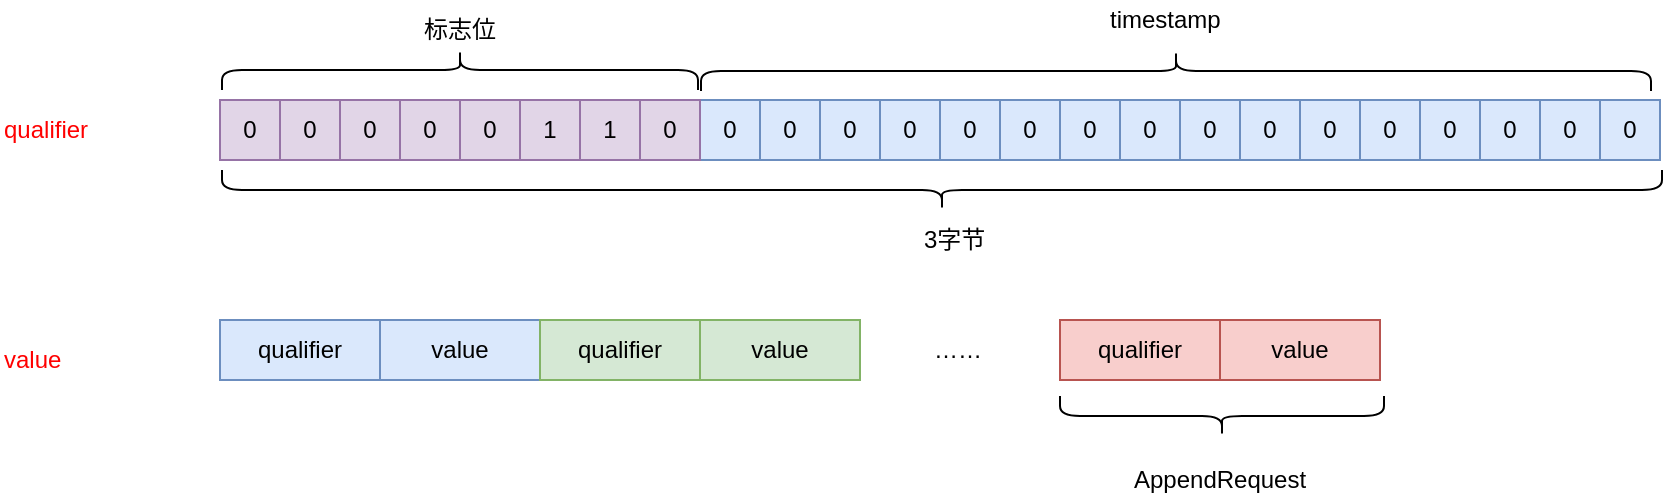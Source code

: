 <mxfile version="12.2.2" type="device" pages="1"><diagram id="lmLpxooNYZdakOlIg36c" name="Page-1"><mxGraphModel dx="1933" dy="755" grid="1" gridSize="10" guides="1" tooltips="1" connect="1" arrows="1" fold="1" page="1" pageScale="1" pageWidth="827" pageHeight="1169" math="0" shadow="0"><root><mxCell id="0"/><mxCell id="1" parent="0"/><mxCell id="LcudDV1RhLt-MSfFCOnR-1" value="0" style="rounded=0;whiteSpace=wrap;html=1;fillColor=#dae8fc;strokeColor=#6c8ebf;" vertex="1" parent="1"><mxGeometry x="80" y="250" width="30" height="30" as="geometry"/></mxCell><mxCell id="LcudDV1RhLt-MSfFCOnR-2" value="0" style="rounded=0;whiteSpace=wrap;html=1;fillColor=#dae8fc;strokeColor=#6c8ebf;" vertex="1" parent="1"><mxGeometry x="110" y="250" width="30" height="30" as="geometry"/></mxCell><mxCell id="LcudDV1RhLt-MSfFCOnR-3" value="0" style="rounded=0;whiteSpace=wrap;html=1;fillColor=#dae8fc;strokeColor=#6c8ebf;" vertex="1" parent="1"><mxGeometry x="140" y="250" width="30" height="30" as="geometry"/></mxCell><mxCell id="LcudDV1RhLt-MSfFCOnR-4" value="0" style="rounded=0;whiteSpace=wrap;html=1;fillColor=#dae8fc;strokeColor=#6c8ebf;" vertex="1" parent="1"><mxGeometry x="170" y="250" width="30" height="30" as="geometry"/></mxCell><mxCell id="LcudDV1RhLt-MSfFCOnR-5" value="0" style="rounded=0;whiteSpace=wrap;html=1;fillColor=#dae8fc;strokeColor=#6c8ebf;" vertex="1" parent="1"><mxGeometry x="200" y="250" width="30" height="30" as="geometry"/></mxCell><mxCell id="LcudDV1RhLt-MSfFCOnR-6" value="0" style="rounded=0;whiteSpace=wrap;html=1;fillColor=#dae8fc;strokeColor=#6c8ebf;" vertex="1" parent="1"><mxGeometry x="230" y="250" width="30" height="30" as="geometry"/></mxCell><mxCell id="LcudDV1RhLt-MSfFCOnR-7" value="0" style="rounded=0;whiteSpace=wrap;html=1;fillColor=#dae8fc;strokeColor=#6c8ebf;" vertex="1" parent="1"><mxGeometry x="260" y="250" width="30" height="30" as="geometry"/></mxCell><mxCell id="LcudDV1RhLt-MSfFCOnR-8" value="0" style="rounded=0;whiteSpace=wrap;html=1;fillColor=#dae8fc;strokeColor=#6c8ebf;" vertex="1" parent="1"><mxGeometry x="290" y="250" width="30" height="30" as="geometry"/></mxCell><mxCell id="LcudDV1RhLt-MSfFCOnR-9" value="0" style="rounded=0;whiteSpace=wrap;html=1;fillColor=#dae8fc;strokeColor=#6c8ebf;" vertex="1" parent="1"><mxGeometry x="320" y="250" width="30" height="30" as="geometry"/></mxCell><mxCell id="LcudDV1RhLt-MSfFCOnR-10" value="0" style="rounded=0;whiteSpace=wrap;html=1;fillColor=#dae8fc;strokeColor=#6c8ebf;" vertex="1" parent="1"><mxGeometry x="350" y="250" width="30" height="30" as="geometry"/></mxCell><mxCell id="LcudDV1RhLt-MSfFCOnR-11" value="0" style="rounded=0;whiteSpace=wrap;html=1;fillColor=#dae8fc;strokeColor=#6c8ebf;" vertex="1" parent="1"><mxGeometry x="380" y="250" width="30" height="30" as="geometry"/></mxCell><mxCell id="LcudDV1RhLt-MSfFCOnR-12" value="0" style="rounded=0;whiteSpace=wrap;html=1;fillColor=#dae8fc;strokeColor=#6c8ebf;" vertex="1" parent="1"><mxGeometry x="410" y="250" width="30" height="30" as="geometry"/></mxCell><mxCell id="LcudDV1RhLt-MSfFCOnR-13" value="0" style="rounded=0;whiteSpace=wrap;html=1;fillColor=#dae8fc;strokeColor=#6c8ebf;" vertex="1" parent="1"><mxGeometry x="440" y="250" width="30" height="30" as="geometry"/></mxCell><mxCell id="LcudDV1RhLt-MSfFCOnR-14" value="0" style="rounded=0;whiteSpace=wrap;html=1;fillColor=#dae8fc;strokeColor=#6c8ebf;" vertex="1" parent="1"><mxGeometry x="500" y="250" width="30" height="30" as="geometry"/></mxCell><mxCell id="LcudDV1RhLt-MSfFCOnR-15" value="0" style="rounded=0;whiteSpace=wrap;html=1;fillColor=#dae8fc;strokeColor=#6c8ebf;" vertex="1" parent="1"><mxGeometry x="530" y="250" width="30" height="30" as="geometry"/></mxCell><mxCell id="LcudDV1RhLt-MSfFCOnR-16" value="0" style="rounded=0;whiteSpace=wrap;html=1;fillColor=#dae8fc;strokeColor=#6c8ebf;" vertex="1" parent="1"><mxGeometry x="470" y="250" width="30" height="30" as="geometry"/></mxCell><mxCell id="LcudDV1RhLt-MSfFCOnR-49" value="qualifier" style="text;html=1;resizable=0;points=[];autosize=1;align=left;verticalAlign=top;spacingTop=-4;fontColor=#FF0000;" vertex="1" parent="1"><mxGeometry x="-270" y="255" width="60" height="20" as="geometry"/></mxCell><mxCell id="LcudDV1RhLt-MSfFCOnR-50" value="value" style="text;html=1;resizable=0;points=[];autosize=1;align=left;verticalAlign=top;spacingTop=-4;fontColor=#FF0000;" vertex="1" parent="1"><mxGeometry x="-270" y="370" width="40" height="20" as="geometry"/></mxCell><mxCell id="LcudDV1RhLt-MSfFCOnR-53" value="" style="shape=curlyBracket;whiteSpace=wrap;html=1;rounded=1;rotation=90;" vertex="1" parent="1"><mxGeometry x="308" y="-2" width="20" height="475" as="geometry"/></mxCell><mxCell id="LcudDV1RhLt-MSfFCOnR-54" value="timestamp" style="text;html=1;resizable=0;points=[];autosize=1;align=left;verticalAlign=top;spacingTop=-4;" vertex="1" parent="1"><mxGeometry x="283" y="200" width="70" height="20" as="geometry"/></mxCell><mxCell id="LcudDV1RhLt-MSfFCOnR-55" value="0" style="rounded=0;whiteSpace=wrap;html=1;fillColor=#e1d5e7;strokeColor=#9673a6;" vertex="1" parent="1"><mxGeometry x="-130" y="250" width="30" height="30" as="geometry"/></mxCell><mxCell id="LcudDV1RhLt-MSfFCOnR-56" value="0" style="rounded=0;whiteSpace=wrap;html=1;fillColor=#e1d5e7;strokeColor=#9673a6;" vertex="1" parent="1"><mxGeometry x="-100" y="250" width="30" height="30" as="geometry"/></mxCell><mxCell id="LcudDV1RhLt-MSfFCOnR-57" value="0" style="rounded=0;whiteSpace=wrap;html=1;fillColor=#e1d5e7;strokeColor=#9673a6;" vertex="1" parent="1"><mxGeometry x="-70" y="250" width="30" height="30" as="geometry"/></mxCell><mxCell id="LcudDV1RhLt-MSfFCOnR-58" value="0" style="rounded=0;whiteSpace=wrap;html=1;fillColor=#e1d5e7;strokeColor=#9673a6;" vertex="1" parent="1"><mxGeometry x="-40" y="250" width="30" height="30" as="geometry"/></mxCell><mxCell id="LcudDV1RhLt-MSfFCOnR-59" value="1" style="rounded=0;whiteSpace=wrap;html=1;fillColor=#e1d5e7;strokeColor=#9673a6;" vertex="1" parent="1"><mxGeometry x="-10" y="250" width="30" height="30" as="geometry"/></mxCell><mxCell id="LcudDV1RhLt-MSfFCOnR-60" value="1" style="rounded=0;whiteSpace=wrap;html=1;fillColor=#e1d5e7;strokeColor=#9673a6;" vertex="1" parent="1"><mxGeometry x="20" y="250" width="30" height="30" as="geometry"/></mxCell><mxCell id="LcudDV1RhLt-MSfFCOnR-61" value="0" style="rounded=0;whiteSpace=wrap;html=1;fillColor=#e1d5e7;strokeColor=#9673a6;" vertex="1" parent="1"><mxGeometry x="50" y="250" width="30" height="30" as="geometry"/></mxCell><mxCell id="LcudDV1RhLt-MSfFCOnR-62" value="0" style="rounded=0;whiteSpace=wrap;html=1;fillColor=#e1d5e7;strokeColor=#9673a6;" vertex="1" parent="1"><mxGeometry x="-160" y="250" width="30" height="30" as="geometry"/></mxCell><mxCell id="LcudDV1RhLt-MSfFCOnR-72" value="" style="shape=curlyBracket;whiteSpace=wrap;html=1;rounded=1;rotation=-90;" vertex="1" parent="1"><mxGeometry x="191" y="-65" width="20" height="720" as="geometry"/></mxCell><mxCell id="LcudDV1RhLt-MSfFCOnR-74" value="3字节" style="text;html=1;resizable=0;points=[];autosize=1;align=left;verticalAlign=top;spacingTop=-4;" vertex="1" parent="1"><mxGeometry x="190" y="310" width="50" height="20" as="geometry"/></mxCell><mxCell id="LcudDV1RhLt-MSfFCOnR-75" value="" style="shape=curlyBracket;whiteSpace=wrap;html=1;rounded=1;rotation=90;" vertex="1" parent="1"><mxGeometry x="-50" y="116" width="20" height="238" as="geometry"/></mxCell><mxCell id="LcudDV1RhLt-MSfFCOnR-76" value="标志位" style="text;html=1;resizable=0;points=[];autosize=1;align=left;verticalAlign=top;spacingTop=-4;" vertex="1" parent="1"><mxGeometry x="-60" y="205" width="50" height="20" as="geometry"/></mxCell><mxCell id="LcudDV1RhLt-MSfFCOnR-79" value="qualifier" style="rounded=0;whiteSpace=wrap;html=1;fillColor=#dae8fc;strokeColor=#6c8ebf;" vertex="1" parent="1"><mxGeometry x="-160" y="360" width="80" height="30" as="geometry"/></mxCell><mxCell id="LcudDV1RhLt-MSfFCOnR-80" value="value" style="rounded=0;whiteSpace=wrap;html=1;fillColor=#dae8fc;strokeColor=#6c8ebf;" vertex="1" parent="1"><mxGeometry x="-80" y="360" width="80" height="30" as="geometry"/></mxCell><mxCell id="LcudDV1RhLt-MSfFCOnR-81" value="qualifier" style="rounded=0;whiteSpace=wrap;html=1;fillColor=#d5e8d4;strokeColor=#82b366;" vertex="1" parent="1"><mxGeometry y="360" width="80" height="30" as="geometry"/></mxCell><mxCell id="LcudDV1RhLt-MSfFCOnR-82" value="value" style="rounded=0;whiteSpace=wrap;html=1;fillColor=#d5e8d4;strokeColor=#82b366;" vertex="1" parent="1"><mxGeometry x="80" y="360" width="80" height="30" as="geometry"/></mxCell><mxCell id="LcudDV1RhLt-MSfFCOnR-83" value="qualifier" style="rounded=0;whiteSpace=wrap;html=1;fillColor=#f8cecc;strokeColor=#b85450;" vertex="1" parent="1"><mxGeometry x="260" y="360" width="80" height="30" as="geometry"/></mxCell><mxCell id="LcudDV1RhLt-MSfFCOnR-84" value="value" style="rounded=0;whiteSpace=wrap;html=1;fillColor=#f8cecc;strokeColor=#b85450;" vertex="1" parent="1"><mxGeometry x="340" y="360" width="80" height="30" as="geometry"/></mxCell><mxCell id="LcudDV1RhLt-MSfFCOnR-85" value="……" style="text;html=1;resizable=0;points=[];autosize=1;align=left;verticalAlign=top;spacingTop=-4;" vertex="1" parent="1"><mxGeometry x="195" y="365" width="40" height="20" as="geometry"/></mxCell><mxCell id="LcudDV1RhLt-MSfFCOnR-86" value="" style="shape=curlyBracket;whiteSpace=wrap;html=1;rounded=1;rotation=-90;" vertex="1" parent="1"><mxGeometry x="331" y="327" width="20" height="162" as="geometry"/></mxCell><mxCell id="LcudDV1RhLt-MSfFCOnR-87" value="AppendRequest" style="text;html=1;resizable=0;points=[];autosize=1;align=left;verticalAlign=top;spacingTop=-4;" vertex="1" parent="1"><mxGeometry x="295" y="430" width="100" height="20" as="geometry"/></mxCell></root></mxGraphModel></diagram></mxfile>